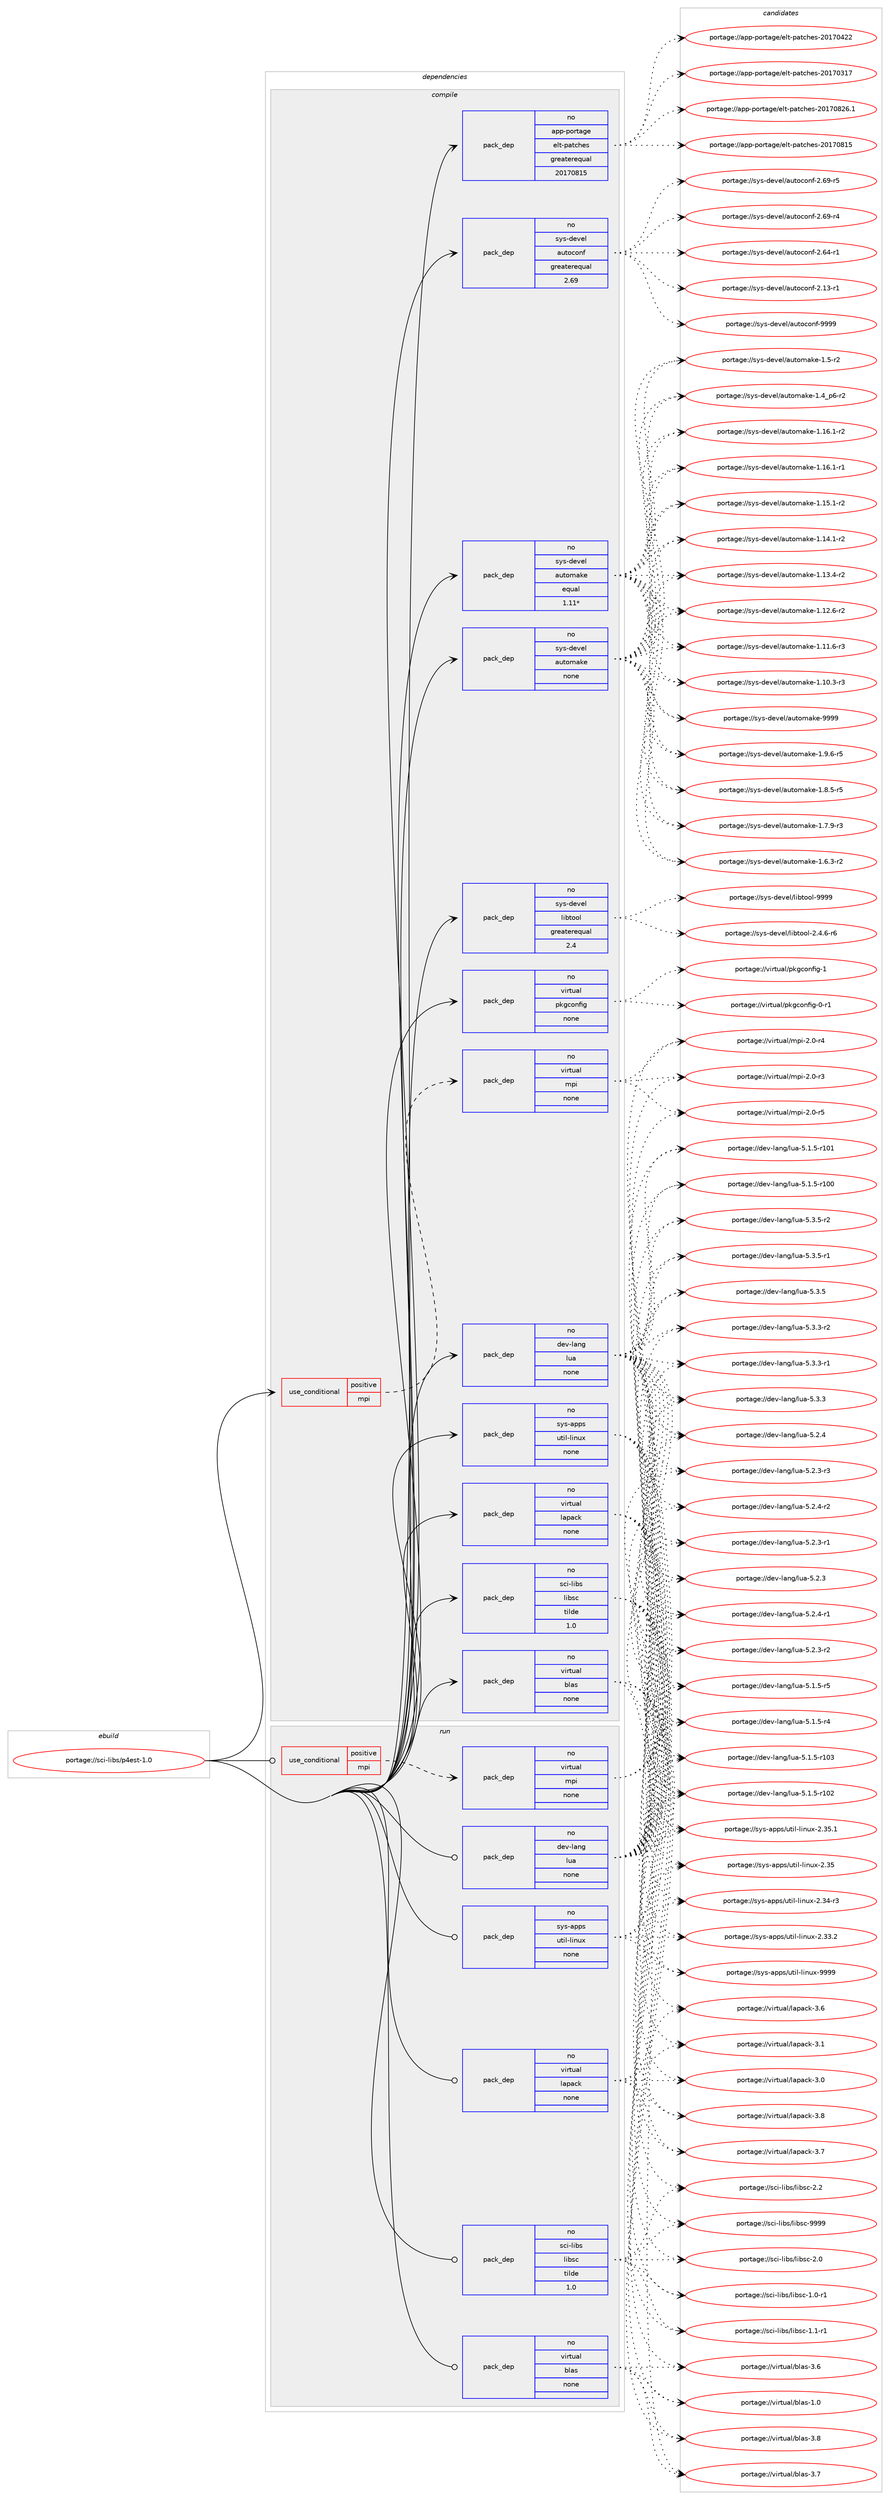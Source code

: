 digraph prolog {

# *************
# Graph options
# *************

newrank=true;
concentrate=true;
compound=true;
graph [rankdir=LR,fontname=Helvetica,fontsize=10,ranksep=1.5];#, ranksep=2.5, nodesep=0.2];
edge  [arrowhead=vee];
node  [fontname=Helvetica,fontsize=10];

# **********
# The ebuild
# **********

subgraph cluster_leftcol {
color=gray;
rank=same;
label=<<i>ebuild</i>>;
id [label="portage://sci-libs/p4est-1.0", color=red, width=4, href="../sci-libs/p4est-1.0.svg"];
}

# ****************
# The dependencies
# ****************

subgraph cluster_midcol {
color=gray;
label=<<i>dependencies</i>>;
subgraph cluster_compile {
fillcolor="#eeeeee";
style=filled;
label=<<i>compile</i>>;
subgraph cond9832 {
dependency47740 [label=<<TABLE BORDER="0" CELLBORDER="1" CELLSPACING="0" CELLPADDING="4"><TR><TD ROWSPAN="3" CELLPADDING="10">use_conditional</TD></TR><TR><TD>positive</TD></TR><TR><TD>mpi</TD></TR></TABLE>>, shape=none, color=red];
subgraph pack36877 {
dependency47741 [label=<<TABLE BORDER="0" CELLBORDER="1" CELLSPACING="0" CELLPADDING="4" WIDTH="220"><TR><TD ROWSPAN="6" CELLPADDING="30">pack_dep</TD></TR><TR><TD WIDTH="110">no</TD></TR><TR><TD>virtual</TD></TR><TR><TD>mpi</TD></TR><TR><TD>none</TD></TR><TR><TD></TD></TR></TABLE>>, shape=none, color=blue];
}
dependency47740:e -> dependency47741:w [weight=20,style="dashed",arrowhead="vee"];
}
id:e -> dependency47740:w [weight=20,style="solid",arrowhead="vee"];
subgraph pack36878 {
dependency47742 [label=<<TABLE BORDER="0" CELLBORDER="1" CELLSPACING="0" CELLPADDING="4" WIDTH="220"><TR><TD ROWSPAN="6" CELLPADDING="30">pack_dep</TD></TR><TR><TD WIDTH="110">no</TD></TR><TR><TD>app-portage</TD></TR><TR><TD>elt-patches</TD></TR><TR><TD>greaterequal</TD></TR><TR><TD>20170815</TD></TR></TABLE>>, shape=none, color=blue];
}
id:e -> dependency47742:w [weight=20,style="solid",arrowhead="vee"];
subgraph pack36879 {
dependency47743 [label=<<TABLE BORDER="0" CELLBORDER="1" CELLSPACING="0" CELLPADDING="4" WIDTH="220"><TR><TD ROWSPAN="6" CELLPADDING="30">pack_dep</TD></TR><TR><TD WIDTH="110">no</TD></TR><TR><TD>dev-lang</TD></TR><TR><TD>lua</TD></TR><TR><TD>none</TD></TR><TR><TD></TD></TR></TABLE>>, shape=none, color=blue];
}
id:e -> dependency47743:w [weight=20,style="solid",arrowhead="vee"];
subgraph pack36880 {
dependency47744 [label=<<TABLE BORDER="0" CELLBORDER="1" CELLSPACING="0" CELLPADDING="4" WIDTH="220"><TR><TD ROWSPAN="6" CELLPADDING="30">pack_dep</TD></TR><TR><TD WIDTH="110">no</TD></TR><TR><TD>sci-libs</TD></TR><TR><TD>libsc</TD></TR><TR><TD>tilde</TD></TR><TR><TD>1.0</TD></TR></TABLE>>, shape=none, color=blue];
}
id:e -> dependency47744:w [weight=20,style="solid",arrowhead="vee"];
subgraph pack36881 {
dependency47745 [label=<<TABLE BORDER="0" CELLBORDER="1" CELLSPACING="0" CELLPADDING="4" WIDTH="220"><TR><TD ROWSPAN="6" CELLPADDING="30">pack_dep</TD></TR><TR><TD WIDTH="110">no</TD></TR><TR><TD>sys-apps</TD></TR><TR><TD>util-linux</TD></TR><TR><TD>none</TD></TR><TR><TD></TD></TR></TABLE>>, shape=none, color=blue];
}
id:e -> dependency47745:w [weight=20,style="solid",arrowhead="vee"];
subgraph pack36882 {
dependency47746 [label=<<TABLE BORDER="0" CELLBORDER="1" CELLSPACING="0" CELLPADDING="4" WIDTH="220"><TR><TD ROWSPAN="6" CELLPADDING="30">pack_dep</TD></TR><TR><TD WIDTH="110">no</TD></TR><TR><TD>sys-devel</TD></TR><TR><TD>autoconf</TD></TR><TR><TD>greaterequal</TD></TR><TR><TD>2.69</TD></TR></TABLE>>, shape=none, color=blue];
}
id:e -> dependency47746:w [weight=20,style="solid",arrowhead="vee"];
subgraph pack36883 {
dependency47747 [label=<<TABLE BORDER="0" CELLBORDER="1" CELLSPACING="0" CELLPADDING="4" WIDTH="220"><TR><TD ROWSPAN="6" CELLPADDING="30">pack_dep</TD></TR><TR><TD WIDTH="110">no</TD></TR><TR><TD>sys-devel</TD></TR><TR><TD>automake</TD></TR><TR><TD>equal</TD></TR><TR><TD>1.11*</TD></TR></TABLE>>, shape=none, color=blue];
}
id:e -> dependency47747:w [weight=20,style="solid",arrowhead="vee"];
subgraph pack36884 {
dependency47748 [label=<<TABLE BORDER="0" CELLBORDER="1" CELLSPACING="0" CELLPADDING="4" WIDTH="220"><TR><TD ROWSPAN="6" CELLPADDING="30">pack_dep</TD></TR><TR><TD WIDTH="110">no</TD></TR><TR><TD>sys-devel</TD></TR><TR><TD>automake</TD></TR><TR><TD>none</TD></TR><TR><TD></TD></TR></TABLE>>, shape=none, color=blue];
}
id:e -> dependency47748:w [weight=20,style="solid",arrowhead="vee"];
subgraph pack36885 {
dependency47749 [label=<<TABLE BORDER="0" CELLBORDER="1" CELLSPACING="0" CELLPADDING="4" WIDTH="220"><TR><TD ROWSPAN="6" CELLPADDING="30">pack_dep</TD></TR><TR><TD WIDTH="110">no</TD></TR><TR><TD>sys-devel</TD></TR><TR><TD>libtool</TD></TR><TR><TD>greaterequal</TD></TR><TR><TD>2.4</TD></TR></TABLE>>, shape=none, color=blue];
}
id:e -> dependency47749:w [weight=20,style="solid",arrowhead="vee"];
subgraph pack36886 {
dependency47750 [label=<<TABLE BORDER="0" CELLBORDER="1" CELLSPACING="0" CELLPADDING="4" WIDTH="220"><TR><TD ROWSPAN="6" CELLPADDING="30">pack_dep</TD></TR><TR><TD WIDTH="110">no</TD></TR><TR><TD>virtual</TD></TR><TR><TD>blas</TD></TR><TR><TD>none</TD></TR><TR><TD></TD></TR></TABLE>>, shape=none, color=blue];
}
id:e -> dependency47750:w [weight=20,style="solid",arrowhead="vee"];
subgraph pack36887 {
dependency47751 [label=<<TABLE BORDER="0" CELLBORDER="1" CELLSPACING="0" CELLPADDING="4" WIDTH="220"><TR><TD ROWSPAN="6" CELLPADDING="30">pack_dep</TD></TR><TR><TD WIDTH="110">no</TD></TR><TR><TD>virtual</TD></TR><TR><TD>lapack</TD></TR><TR><TD>none</TD></TR><TR><TD></TD></TR></TABLE>>, shape=none, color=blue];
}
id:e -> dependency47751:w [weight=20,style="solid",arrowhead="vee"];
subgraph pack36888 {
dependency47752 [label=<<TABLE BORDER="0" CELLBORDER="1" CELLSPACING="0" CELLPADDING="4" WIDTH="220"><TR><TD ROWSPAN="6" CELLPADDING="30">pack_dep</TD></TR><TR><TD WIDTH="110">no</TD></TR><TR><TD>virtual</TD></TR><TR><TD>pkgconfig</TD></TR><TR><TD>none</TD></TR><TR><TD></TD></TR></TABLE>>, shape=none, color=blue];
}
id:e -> dependency47752:w [weight=20,style="solid",arrowhead="vee"];
}
subgraph cluster_compileandrun {
fillcolor="#eeeeee";
style=filled;
label=<<i>compile and run</i>>;
}
subgraph cluster_run {
fillcolor="#eeeeee";
style=filled;
label=<<i>run</i>>;
subgraph cond9833 {
dependency47753 [label=<<TABLE BORDER="0" CELLBORDER="1" CELLSPACING="0" CELLPADDING="4"><TR><TD ROWSPAN="3" CELLPADDING="10">use_conditional</TD></TR><TR><TD>positive</TD></TR><TR><TD>mpi</TD></TR></TABLE>>, shape=none, color=red];
subgraph pack36889 {
dependency47754 [label=<<TABLE BORDER="0" CELLBORDER="1" CELLSPACING="0" CELLPADDING="4" WIDTH="220"><TR><TD ROWSPAN="6" CELLPADDING="30">pack_dep</TD></TR><TR><TD WIDTH="110">no</TD></TR><TR><TD>virtual</TD></TR><TR><TD>mpi</TD></TR><TR><TD>none</TD></TR><TR><TD></TD></TR></TABLE>>, shape=none, color=blue];
}
dependency47753:e -> dependency47754:w [weight=20,style="dashed",arrowhead="vee"];
}
id:e -> dependency47753:w [weight=20,style="solid",arrowhead="odot"];
subgraph pack36890 {
dependency47755 [label=<<TABLE BORDER="0" CELLBORDER="1" CELLSPACING="0" CELLPADDING="4" WIDTH="220"><TR><TD ROWSPAN="6" CELLPADDING="30">pack_dep</TD></TR><TR><TD WIDTH="110">no</TD></TR><TR><TD>dev-lang</TD></TR><TR><TD>lua</TD></TR><TR><TD>none</TD></TR><TR><TD></TD></TR></TABLE>>, shape=none, color=blue];
}
id:e -> dependency47755:w [weight=20,style="solid",arrowhead="odot"];
subgraph pack36891 {
dependency47756 [label=<<TABLE BORDER="0" CELLBORDER="1" CELLSPACING="0" CELLPADDING="4" WIDTH="220"><TR><TD ROWSPAN="6" CELLPADDING="30">pack_dep</TD></TR><TR><TD WIDTH="110">no</TD></TR><TR><TD>sci-libs</TD></TR><TR><TD>libsc</TD></TR><TR><TD>tilde</TD></TR><TR><TD>1.0</TD></TR></TABLE>>, shape=none, color=blue];
}
id:e -> dependency47756:w [weight=20,style="solid",arrowhead="odot"];
subgraph pack36892 {
dependency47757 [label=<<TABLE BORDER="0" CELLBORDER="1" CELLSPACING="0" CELLPADDING="4" WIDTH="220"><TR><TD ROWSPAN="6" CELLPADDING="30">pack_dep</TD></TR><TR><TD WIDTH="110">no</TD></TR><TR><TD>sys-apps</TD></TR><TR><TD>util-linux</TD></TR><TR><TD>none</TD></TR><TR><TD></TD></TR></TABLE>>, shape=none, color=blue];
}
id:e -> dependency47757:w [weight=20,style="solid",arrowhead="odot"];
subgraph pack36893 {
dependency47758 [label=<<TABLE BORDER="0" CELLBORDER="1" CELLSPACING="0" CELLPADDING="4" WIDTH="220"><TR><TD ROWSPAN="6" CELLPADDING="30">pack_dep</TD></TR><TR><TD WIDTH="110">no</TD></TR><TR><TD>virtual</TD></TR><TR><TD>blas</TD></TR><TR><TD>none</TD></TR><TR><TD></TD></TR></TABLE>>, shape=none, color=blue];
}
id:e -> dependency47758:w [weight=20,style="solid",arrowhead="odot"];
subgraph pack36894 {
dependency47759 [label=<<TABLE BORDER="0" CELLBORDER="1" CELLSPACING="0" CELLPADDING="4" WIDTH="220"><TR><TD ROWSPAN="6" CELLPADDING="30">pack_dep</TD></TR><TR><TD WIDTH="110">no</TD></TR><TR><TD>virtual</TD></TR><TR><TD>lapack</TD></TR><TR><TD>none</TD></TR><TR><TD></TD></TR></TABLE>>, shape=none, color=blue];
}
id:e -> dependency47759:w [weight=20,style="solid",arrowhead="odot"];
}
}

# **************
# The candidates
# **************

subgraph cluster_choices {
rank=same;
color=gray;
label=<<i>candidates</i>>;

subgraph choice36877 {
color=black;
nodesep=1;
choice1181051141161179710847109112105455046484511453 [label="portage://virtual/mpi-2.0-r5", color=red, width=4,href="../virtual/mpi-2.0-r5.svg"];
choice1181051141161179710847109112105455046484511452 [label="portage://virtual/mpi-2.0-r4", color=red, width=4,href="../virtual/mpi-2.0-r4.svg"];
choice1181051141161179710847109112105455046484511451 [label="portage://virtual/mpi-2.0-r3", color=red, width=4,href="../virtual/mpi-2.0-r3.svg"];
dependency47741:e -> choice1181051141161179710847109112105455046484511453:w [style=dotted,weight="100"];
dependency47741:e -> choice1181051141161179710847109112105455046484511452:w [style=dotted,weight="100"];
dependency47741:e -> choice1181051141161179710847109112105455046484511451:w [style=dotted,weight="100"];
}
subgraph choice36878 {
color=black;
nodesep=1;
choice971121124511211111411697103101471011081164511297116991041011154550484955485650544649 [label="portage://app-portage/elt-patches-20170826.1", color=red, width=4,href="../app-portage/elt-patches-20170826.1.svg"];
choice97112112451121111141169710310147101108116451129711699104101115455048495548564953 [label="portage://app-portage/elt-patches-20170815", color=red, width=4,href="../app-portage/elt-patches-20170815.svg"];
choice97112112451121111141169710310147101108116451129711699104101115455048495548525050 [label="portage://app-portage/elt-patches-20170422", color=red, width=4,href="../app-portage/elt-patches-20170422.svg"];
choice97112112451121111141169710310147101108116451129711699104101115455048495548514955 [label="portage://app-portage/elt-patches-20170317", color=red, width=4,href="../app-portage/elt-patches-20170317.svg"];
dependency47742:e -> choice971121124511211111411697103101471011081164511297116991041011154550484955485650544649:w [style=dotted,weight="100"];
dependency47742:e -> choice97112112451121111141169710310147101108116451129711699104101115455048495548564953:w [style=dotted,weight="100"];
dependency47742:e -> choice97112112451121111141169710310147101108116451129711699104101115455048495548525050:w [style=dotted,weight="100"];
dependency47742:e -> choice97112112451121111141169710310147101108116451129711699104101115455048495548514955:w [style=dotted,weight="100"];
}
subgraph choice36879 {
color=black;
nodesep=1;
choice100101118451089711010347108117974553465146534511450 [label="portage://dev-lang/lua-5.3.5-r2", color=red, width=4,href="../dev-lang/lua-5.3.5-r2.svg"];
choice100101118451089711010347108117974553465146534511449 [label="portage://dev-lang/lua-5.3.5-r1", color=red, width=4,href="../dev-lang/lua-5.3.5-r1.svg"];
choice10010111845108971101034710811797455346514653 [label="portage://dev-lang/lua-5.3.5", color=red, width=4,href="../dev-lang/lua-5.3.5.svg"];
choice100101118451089711010347108117974553465146514511450 [label="portage://dev-lang/lua-5.3.3-r2", color=red, width=4,href="../dev-lang/lua-5.3.3-r2.svg"];
choice100101118451089711010347108117974553465146514511449 [label="portage://dev-lang/lua-5.3.3-r1", color=red, width=4,href="../dev-lang/lua-5.3.3-r1.svg"];
choice10010111845108971101034710811797455346514651 [label="portage://dev-lang/lua-5.3.3", color=red, width=4,href="../dev-lang/lua-5.3.3.svg"];
choice100101118451089711010347108117974553465046524511450 [label="portage://dev-lang/lua-5.2.4-r2", color=red, width=4,href="../dev-lang/lua-5.2.4-r2.svg"];
choice100101118451089711010347108117974553465046524511449 [label="portage://dev-lang/lua-5.2.4-r1", color=red, width=4,href="../dev-lang/lua-5.2.4-r1.svg"];
choice10010111845108971101034710811797455346504652 [label="portage://dev-lang/lua-5.2.4", color=red, width=4,href="../dev-lang/lua-5.2.4.svg"];
choice100101118451089711010347108117974553465046514511451 [label="portage://dev-lang/lua-5.2.3-r3", color=red, width=4,href="../dev-lang/lua-5.2.3-r3.svg"];
choice100101118451089711010347108117974553465046514511450 [label="portage://dev-lang/lua-5.2.3-r2", color=red, width=4,href="../dev-lang/lua-5.2.3-r2.svg"];
choice100101118451089711010347108117974553465046514511449 [label="portage://dev-lang/lua-5.2.3-r1", color=red, width=4,href="../dev-lang/lua-5.2.3-r1.svg"];
choice10010111845108971101034710811797455346504651 [label="portage://dev-lang/lua-5.2.3", color=red, width=4,href="../dev-lang/lua-5.2.3.svg"];
choice100101118451089711010347108117974553464946534511453 [label="portage://dev-lang/lua-5.1.5-r5", color=red, width=4,href="../dev-lang/lua-5.1.5-r5.svg"];
choice100101118451089711010347108117974553464946534511452 [label="portage://dev-lang/lua-5.1.5-r4", color=red, width=4,href="../dev-lang/lua-5.1.5-r4.svg"];
choice1001011184510897110103471081179745534649465345114494851 [label="portage://dev-lang/lua-5.1.5-r103", color=red, width=4,href="../dev-lang/lua-5.1.5-r103.svg"];
choice1001011184510897110103471081179745534649465345114494850 [label="portage://dev-lang/lua-5.1.5-r102", color=red, width=4,href="../dev-lang/lua-5.1.5-r102.svg"];
choice1001011184510897110103471081179745534649465345114494849 [label="portage://dev-lang/lua-5.1.5-r101", color=red, width=4,href="../dev-lang/lua-5.1.5-r101.svg"];
choice1001011184510897110103471081179745534649465345114494848 [label="portage://dev-lang/lua-5.1.5-r100", color=red, width=4,href="../dev-lang/lua-5.1.5-r100.svg"];
dependency47743:e -> choice100101118451089711010347108117974553465146534511450:w [style=dotted,weight="100"];
dependency47743:e -> choice100101118451089711010347108117974553465146534511449:w [style=dotted,weight="100"];
dependency47743:e -> choice10010111845108971101034710811797455346514653:w [style=dotted,weight="100"];
dependency47743:e -> choice100101118451089711010347108117974553465146514511450:w [style=dotted,weight="100"];
dependency47743:e -> choice100101118451089711010347108117974553465146514511449:w [style=dotted,weight="100"];
dependency47743:e -> choice10010111845108971101034710811797455346514651:w [style=dotted,weight="100"];
dependency47743:e -> choice100101118451089711010347108117974553465046524511450:w [style=dotted,weight="100"];
dependency47743:e -> choice100101118451089711010347108117974553465046524511449:w [style=dotted,weight="100"];
dependency47743:e -> choice10010111845108971101034710811797455346504652:w [style=dotted,weight="100"];
dependency47743:e -> choice100101118451089711010347108117974553465046514511451:w [style=dotted,weight="100"];
dependency47743:e -> choice100101118451089711010347108117974553465046514511450:w [style=dotted,weight="100"];
dependency47743:e -> choice100101118451089711010347108117974553465046514511449:w [style=dotted,weight="100"];
dependency47743:e -> choice10010111845108971101034710811797455346504651:w [style=dotted,weight="100"];
dependency47743:e -> choice100101118451089711010347108117974553464946534511453:w [style=dotted,weight="100"];
dependency47743:e -> choice100101118451089711010347108117974553464946534511452:w [style=dotted,weight="100"];
dependency47743:e -> choice1001011184510897110103471081179745534649465345114494851:w [style=dotted,weight="100"];
dependency47743:e -> choice1001011184510897110103471081179745534649465345114494850:w [style=dotted,weight="100"];
dependency47743:e -> choice1001011184510897110103471081179745534649465345114494849:w [style=dotted,weight="100"];
dependency47743:e -> choice1001011184510897110103471081179745534649465345114494848:w [style=dotted,weight="100"];
}
subgraph choice36880 {
color=black;
nodesep=1;
choice1159910545108105981154710810598115994557575757 [label="portage://sci-libs/libsc-9999", color=red, width=4,href="../sci-libs/libsc-9999.svg"];
choice11599105451081059811547108105981159945504650 [label="portage://sci-libs/libsc-2.2", color=red, width=4,href="../sci-libs/libsc-2.2.svg"];
choice11599105451081059811547108105981159945504648 [label="portage://sci-libs/libsc-2.0", color=red, width=4,href="../sci-libs/libsc-2.0.svg"];
choice115991054510810598115471081059811599454946494511449 [label="portage://sci-libs/libsc-1.1-r1", color=red, width=4,href="../sci-libs/libsc-1.1-r1.svg"];
choice115991054510810598115471081059811599454946484511449 [label="portage://sci-libs/libsc-1.0-r1", color=red, width=4,href="../sci-libs/libsc-1.0-r1.svg"];
dependency47744:e -> choice1159910545108105981154710810598115994557575757:w [style=dotted,weight="100"];
dependency47744:e -> choice11599105451081059811547108105981159945504650:w [style=dotted,weight="100"];
dependency47744:e -> choice11599105451081059811547108105981159945504648:w [style=dotted,weight="100"];
dependency47744:e -> choice115991054510810598115471081059811599454946494511449:w [style=dotted,weight="100"];
dependency47744:e -> choice115991054510810598115471081059811599454946484511449:w [style=dotted,weight="100"];
}
subgraph choice36881 {
color=black;
nodesep=1;
choice115121115459711211211547117116105108451081051101171204557575757 [label="portage://sys-apps/util-linux-9999", color=red, width=4,href="../sys-apps/util-linux-9999.svg"];
choice1151211154597112112115471171161051084510810511011712045504651534649 [label="portage://sys-apps/util-linux-2.35.1", color=red, width=4,href="../sys-apps/util-linux-2.35.1.svg"];
choice115121115459711211211547117116105108451081051101171204550465153 [label="portage://sys-apps/util-linux-2.35", color=red, width=4,href="../sys-apps/util-linux-2.35.svg"];
choice1151211154597112112115471171161051084510810511011712045504651524511451 [label="portage://sys-apps/util-linux-2.34-r3", color=red, width=4,href="../sys-apps/util-linux-2.34-r3.svg"];
choice1151211154597112112115471171161051084510810511011712045504651514650 [label="portage://sys-apps/util-linux-2.33.2", color=red, width=4,href="../sys-apps/util-linux-2.33.2.svg"];
dependency47745:e -> choice115121115459711211211547117116105108451081051101171204557575757:w [style=dotted,weight="100"];
dependency47745:e -> choice1151211154597112112115471171161051084510810511011712045504651534649:w [style=dotted,weight="100"];
dependency47745:e -> choice115121115459711211211547117116105108451081051101171204550465153:w [style=dotted,weight="100"];
dependency47745:e -> choice1151211154597112112115471171161051084510810511011712045504651524511451:w [style=dotted,weight="100"];
dependency47745:e -> choice1151211154597112112115471171161051084510810511011712045504651514650:w [style=dotted,weight="100"];
}
subgraph choice36882 {
color=black;
nodesep=1;
choice115121115451001011181011084797117116111991111101024557575757 [label="portage://sys-devel/autoconf-9999", color=red, width=4,href="../sys-devel/autoconf-9999.svg"];
choice1151211154510010111810110847971171161119911111010245504654574511453 [label="portage://sys-devel/autoconf-2.69-r5", color=red, width=4,href="../sys-devel/autoconf-2.69-r5.svg"];
choice1151211154510010111810110847971171161119911111010245504654574511452 [label="portage://sys-devel/autoconf-2.69-r4", color=red, width=4,href="../sys-devel/autoconf-2.69-r4.svg"];
choice1151211154510010111810110847971171161119911111010245504654524511449 [label="portage://sys-devel/autoconf-2.64-r1", color=red, width=4,href="../sys-devel/autoconf-2.64-r1.svg"];
choice1151211154510010111810110847971171161119911111010245504649514511449 [label="portage://sys-devel/autoconf-2.13-r1", color=red, width=4,href="../sys-devel/autoconf-2.13-r1.svg"];
dependency47746:e -> choice115121115451001011181011084797117116111991111101024557575757:w [style=dotted,weight="100"];
dependency47746:e -> choice1151211154510010111810110847971171161119911111010245504654574511453:w [style=dotted,weight="100"];
dependency47746:e -> choice1151211154510010111810110847971171161119911111010245504654574511452:w [style=dotted,weight="100"];
dependency47746:e -> choice1151211154510010111810110847971171161119911111010245504654524511449:w [style=dotted,weight="100"];
dependency47746:e -> choice1151211154510010111810110847971171161119911111010245504649514511449:w [style=dotted,weight="100"];
}
subgraph choice36883 {
color=black;
nodesep=1;
choice115121115451001011181011084797117116111109971071014557575757 [label="portage://sys-devel/automake-9999", color=red, width=4,href="../sys-devel/automake-9999.svg"];
choice115121115451001011181011084797117116111109971071014549465746544511453 [label="portage://sys-devel/automake-1.9.6-r5", color=red, width=4,href="../sys-devel/automake-1.9.6-r5.svg"];
choice115121115451001011181011084797117116111109971071014549465646534511453 [label="portage://sys-devel/automake-1.8.5-r5", color=red, width=4,href="../sys-devel/automake-1.8.5-r5.svg"];
choice115121115451001011181011084797117116111109971071014549465546574511451 [label="portage://sys-devel/automake-1.7.9-r3", color=red, width=4,href="../sys-devel/automake-1.7.9-r3.svg"];
choice115121115451001011181011084797117116111109971071014549465446514511450 [label="portage://sys-devel/automake-1.6.3-r2", color=red, width=4,href="../sys-devel/automake-1.6.3-r2.svg"];
choice11512111545100101118101108479711711611110997107101454946534511450 [label="portage://sys-devel/automake-1.5-r2", color=red, width=4,href="../sys-devel/automake-1.5-r2.svg"];
choice115121115451001011181011084797117116111109971071014549465295112544511450 [label="portage://sys-devel/automake-1.4_p6-r2", color=red, width=4,href="../sys-devel/automake-1.4_p6-r2.svg"];
choice11512111545100101118101108479711711611110997107101454946495446494511450 [label="portage://sys-devel/automake-1.16.1-r2", color=red, width=4,href="../sys-devel/automake-1.16.1-r2.svg"];
choice11512111545100101118101108479711711611110997107101454946495446494511449 [label="portage://sys-devel/automake-1.16.1-r1", color=red, width=4,href="../sys-devel/automake-1.16.1-r1.svg"];
choice11512111545100101118101108479711711611110997107101454946495346494511450 [label="portage://sys-devel/automake-1.15.1-r2", color=red, width=4,href="../sys-devel/automake-1.15.1-r2.svg"];
choice11512111545100101118101108479711711611110997107101454946495246494511450 [label="portage://sys-devel/automake-1.14.1-r2", color=red, width=4,href="../sys-devel/automake-1.14.1-r2.svg"];
choice11512111545100101118101108479711711611110997107101454946495146524511450 [label="portage://sys-devel/automake-1.13.4-r2", color=red, width=4,href="../sys-devel/automake-1.13.4-r2.svg"];
choice11512111545100101118101108479711711611110997107101454946495046544511450 [label="portage://sys-devel/automake-1.12.6-r2", color=red, width=4,href="../sys-devel/automake-1.12.6-r2.svg"];
choice11512111545100101118101108479711711611110997107101454946494946544511451 [label="portage://sys-devel/automake-1.11.6-r3", color=red, width=4,href="../sys-devel/automake-1.11.6-r3.svg"];
choice11512111545100101118101108479711711611110997107101454946494846514511451 [label="portage://sys-devel/automake-1.10.3-r3", color=red, width=4,href="../sys-devel/automake-1.10.3-r3.svg"];
dependency47747:e -> choice115121115451001011181011084797117116111109971071014557575757:w [style=dotted,weight="100"];
dependency47747:e -> choice115121115451001011181011084797117116111109971071014549465746544511453:w [style=dotted,weight="100"];
dependency47747:e -> choice115121115451001011181011084797117116111109971071014549465646534511453:w [style=dotted,weight="100"];
dependency47747:e -> choice115121115451001011181011084797117116111109971071014549465546574511451:w [style=dotted,weight="100"];
dependency47747:e -> choice115121115451001011181011084797117116111109971071014549465446514511450:w [style=dotted,weight="100"];
dependency47747:e -> choice11512111545100101118101108479711711611110997107101454946534511450:w [style=dotted,weight="100"];
dependency47747:e -> choice115121115451001011181011084797117116111109971071014549465295112544511450:w [style=dotted,weight="100"];
dependency47747:e -> choice11512111545100101118101108479711711611110997107101454946495446494511450:w [style=dotted,weight="100"];
dependency47747:e -> choice11512111545100101118101108479711711611110997107101454946495446494511449:w [style=dotted,weight="100"];
dependency47747:e -> choice11512111545100101118101108479711711611110997107101454946495346494511450:w [style=dotted,weight="100"];
dependency47747:e -> choice11512111545100101118101108479711711611110997107101454946495246494511450:w [style=dotted,weight="100"];
dependency47747:e -> choice11512111545100101118101108479711711611110997107101454946495146524511450:w [style=dotted,weight="100"];
dependency47747:e -> choice11512111545100101118101108479711711611110997107101454946495046544511450:w [style=dotted,weight="100"];
dependency47747:e -> choice11512111545100101118101108479711711611110997107101454946494946544511451:w [style=dotted,weight="100"];
dependency47747:e -> choice11512111545100101118101108479711711611110997107101454946494846514511451:w [style=dotted,weight="100"];
}
subgraph choice36884 {
color=black;
nodesep=1;
choice115121115451001011181011084797117116111109971071014557575757 [label="portage://sys-devel/automake-9999", color=red, width=4,href="../sys-devel/automake-9999.svg"];
choice115121115451001011181011084797117116111109971071014549465746544511453 [label="portage://sys-devel/automake-1.9.6-r5", color=red, width=4,href="../sys-devel/automake-1.9.6-r5.svg"];
choice115121115451001011181011084797117116111109971071014549465646534511453 [label="portage://sys-devel/automake-1.8.5-r5", color=red, width=4,href="../sys-devel/automake-1.8.5-r5.svg"];
choice115121115451001011181011084797117116111109971071014549465546574511451 [label="portage://sys-devel/automake-1.7.9-r3", color=red, width=4,href="../sys-devel/automake-1.7.9-r3.svg"];
choice115121115451001011181011084797117116111109971071014549465446514511450 [label="portage://sys-devel/automake-1.6.3-r2", color=red, width=4,href="../sys-devel/automake-1.6.3-r2.svg"];
choice11512111545100101118101108479711711611110997107101454946534511450 [label="portage://sys-devel/automake-1.5-r2", color=red, width=4,href="../sys-devel/automake-1.5-r2.svg"];
choice115121115451001011181011084797117116111109971071014549465295112544511450 [label="portage://sys-devel/automake-1.4_p6-r2", color=red, width=4,href="../sys-devel/automake-1.4_p6-r2.svg"];
choice11512111545100101118101108479711711611110997107101454946495446494511450 [label="portage://sys-devel/automake-1.16.1-r2", color=red, width=4,href="../sys-devel/automake-1.16.1-r2.svg"];
choice11512111545100101118101108479711711611110997107101454946495446494511449 [label="portage://sys-devel/automake-1.16.1-r1", color=red, width=4,href="../sys-devel/automake-1.16.1-r1.svg"];
choice11512111545100101118101108479711711611110997107101454946495346494511450 [label="portage://sys-devel/automake-1.15.1-r2", color=red, width=4,href="../sys-devel/automake-1.15.1-r2.svg"];
choice11512111545100101118101108479711711611110997107101454946495246494511450 [label="portage://sys-devel/automake-1.14.1-r2", color=red, width=4,href="../sys-devel/automake-1.14.1-r2.svg"];
choice11512111545100101118101108479711711611110997107101454946495146524511450 [label="portage://sys-devel/automake-1.13.4-r2", color=red, width=4,href="../sys-devel/automake-1.13.4-r2.svg"];
choice11512111545100101118101108479711711611110997107101454946495046544511450 [label="portage://sys-devel/automake-1.12.6-r2", color=red, width=4,href="../sys-devel/automake-1.12.6-r2.svg"];
choice11512111545100101118101108479711711611110997107101454946494946544511451 [label="portage://sys-devel/automake-1.11.6-r3", color=red, width=4,href="../sys-devel/automake-1.11.6-r3.svg"];
choice11512111545100101118101108479711711611110997107101454946494846514511451 [label="portage://sys-devel/automake-1.10.3-r3", color=red, width=4,href="../sys-devel/automake-1.10.3-r3.svg"];
dependency47748:e -> choice115121115451001011181011084797117116111109971071014557575757:w [style=dotted,weight="100"];
dependency47748:e -> choice115121115451001011181011084797117116111109971071014549465746544511453:w [style=dotted,weight="100"];
dependency47748:e -> choice115121115451001011181011084797117116111109971071014549465646534511453:w [style=dotted,weight="100"];
dependency47748:e -> choice115121115451001011181011084797117116111109971071014549465546574511451:w [style=dotted,weight="100"];
dependency47748:e -> choice115121115451001011181011084797117116111109971071014549465446514511450:w [style=dotted,weight="100"];
dependency47748:e -> choice11512111545100101118101108479711711611110997107101454946534511450:w [style=dotted,weight="100"];
dependency47748:e -> choice115121115451001011181011084797117116111109971071014549465295112544511450:w [style=dotted,weight="100"];
dependency47748:e -> choice11512111545100101118101108479711711611110997107101454946495446494511450:w [style=dotted,weight="100"];
dependency47748:e -> choice11512111545100101118101108479711711611110997107101454946495446494511449:w [style=dotted,weight="100"];
dependency47748:e -> choice11512111545100101118101108479711711611110997107101454946495346494511450:w [style=dotted,weight="100"];
dependency47748:e -> choice11512111545100101118101108479711711611110997107101454946495246494511450:w [style=dotted,weight="100"];
dependency47748:e -> choice11512111545100101118101108479711711611110997107101454946495146524511450:w [style=dotted,weight="100"];
dependency47748:e -> choice11512111545100101118101108479711711611110997107101454946495046544511450:w [style=dotted,weight="100"];
dependency47748:e -> choice11512111545100101118101108479711711611110997107101454946494946544511451:w [style=dotted,weight="100"];
dependency47748:e -> choice11512111545100101118101108479711711611110997107101454946494846514511451:w [style=dotted,weight="100"];
}
subgraph choice36885 {
color=black;
nodesep=1;
choice1151211154510010111810110847108105981161111111084557575757 [label="portage://sys-devel/libtool-9999", color=red, width=4,href="../sys-devel/libtool-9999.svg"];
choice1151211154510010111810110847108105981161111111084550465246544511454 [label="portage://sys-devel/libtool-2.4.6-r6", color=red, width=4,href="../sys-devel/libtool-2.4.6-r6.svg"];
dependency47749:e -> choice1151211154510010111810110847108105981161111111084557575757:w [style=dotted,weight="100"];
dependency47749:e -> choice1151211154510010111810110847108105981161111111084550465246544511454:w [style=dotted,weight="100"];
}
subgraph choice36886 {
color=black;
nodesep=1;
choice1181051141161179710847981089711545514656 [label="portage://virtual/blas-3.8", color=red, width=4,href="../virtual/blas-3.8.svg"];
choice1181051141161179710847981089711545514655 [label="portage://virtual/blas-3.7", color=red, width=4,href="../virtual/blas-3.7.svg"];
choice1181051141161179710847981089711545514654 [label="portage://virtual/blas-3.6", color=red, width=4,href="../virtual/blas-3.6.svg"];
choice1181051141161179710847981089711545494648 [label="portage://virtual/blas-1.0", color=red, width=4,href="../virtual/blas-1.0.svg"];
dependency47750:e -> choice1181051141161179710847981089711545514656:w [style=dotted,weight="100"];
dependency47750:e -> choice1181051141161179710847981089711545514655:w [style=dotted,weight="100"];
dependency47750:e -> choice1181051141161179710847981089711545514654:w [style=dotted,weight="100"];
dependency47750:e -> choice1181051141161179710847981089711545494648:w [style=dotted,weight="100"];
}
subgraph choice36887 {
color=black;
nodesep=1;
choice118105114116117971084710897112979910745514656 [label="portage://virtual/lapack-3.8", color=red, width=4,href="../virtual/lapack-3.8.svg"];
choice118105114116117971084710897112979910745514655 [label="portage://virtual/lapack-3.7", color=red, width=4,href="../virtual/lapack-3.7.svg"];
choice118105114116117971084710897112979910745514654 [label="portage://virtual/lapack-3.6", color=red, width=4,href="../virtual/lapack-3.6.svg"];
choice118105114116117971084710897112979910745514649 [label="portage://virtual/lapack-3.1", color=red, width=4,href="../virtual/lapack-3.1.svg"];
choice118105114116117971084710897112979910745514648 [label="portage://virtual/lapack-3.0", color=red, width=4,href="../virtual/lapack-3.0.svg"];
dependency47751:e -> choice118105114116117971084710897112979910745514656:w [style=dotted,weight="100"];
dependency47751:e -> choice118105114116117971084710897112979910745514655:w [style=dotted,weight="100"];
dependency47751:e -> choice118105114116117971084710897112979910745514654:w [style=dotted,weight="100"];
dependency47751:e -> choice118105114116117971084710897112979910745514649:w [style=dotted,weight="100"];
dependency47751:e -> choice118105114116117971084710897112979910745514648:w [style=dotted,weight="100"];
}
subgraph choice36888 {
color=black;
nodesep=1;
choice1181051141161179710847112107103991111101021051034549 [label="portage://virtual/pkgconfig-1", color=red, width=4,href="../virtual/pkgconfig-1.svg"];
choice11810511411611797108471121071039911111010210510345484511449 [label="portage://virtual/pkgconfig-0-r1", color=red, width=4,href="../virtual/pkgconfig-0-r1.svg"];
dependency47752:e -> choice1181051141161179710847112107103991111101021051034549:w [style=dotted,weight="100"];
dependency47752:e -> choice11810511411611797108471121071039911111010210510345484511449:w [style=dotted,weight="100"];
}
subgraph choice36889 {
color=black;
nodesep=1;
choice1181051141161179710847109112105455046484511453 [label="portage://virtual/mpi-2.0-r5", color=red, width=4,href="../virtual/mpi-2.0-r5.svg"];
choice1181051141161179710847109112105455046484511452 [label="portage://virtual/mpi-2.0-r4", color=red, width=4,href="../virtual/mpi-2.0-r4.svg"];
choice1181051141161179710847109112105455046484511451 [label="portage://virtual/mpi-2.0-r3", color=red, width=4,href="../virtual/mpi-2.0-r3.svg"];
dependency47754:e -> choice1181051141161179710847109112105455046484511453:w [style=dotted,weight="100"];
dependency47754:e -> choice1181051141161179710847109112105455046484511452:w [style=dotted,weight="100"];
dependency47754:e -> choice1181051141161179710847109112105455046484511451:w [style=dotted,weight="100"];
}
subgraph choice36890 {
color=black;
nodesep=1;
choice100101118451089711010347108117974553465146534511450 [label="portage://dev-lang/lua-5.3.5-r2", color=red, width=4,href="../dev-lang/lua-5.3.5-r2.svg"];
choice100101118451089711010347108117974553465146534511449 [label="portage://dev-lang/lua-5.3.5-r1", color=red, width=4,href="../dev-lang/lua-5.3.5-r1.svg"];
choice10010111845108971101034710811797455346514653 [label="portage://dev-lang/lua-5.3.5", color=red, width=4,href="../dev-lang/lua-5.3.5.svg"];
choice100101118451089711010347108117974553465146514511450 [label="portage://dev-lang/lua-5.3.3-r2", color=red, width=4,href="../dev-lang/lua-5.3.3-r2.svg"];
choice100101118451089711010347108117974553465146514511449 [label="portage://dev-lang/lua-5.3.3-r1", color=red, width=4,href="../dev-lang/lua-5.3.3-r1.svg"];
choice10010111845108971101034710811797455346514651 [label="portage://dev-lang/lua-5.3.3", color=red, width=4,href="../dev-lang/lua-5.3.3.svg"];
choice100101118451089711010347108117974553465046524511450 [label="portage://dev-lang/lua-5.2.4-r2", color=red, width=4,href="../dev-lang/lua-5.2.4-r2.svg"];
choice100101118451089711010347108117974553465046524511449 [label="portage://dev-lang/lua-5.2.4-r1", color=red, width=4,href="../dev-lang/lua-5.2.4-r1.svg"];
choice10010111845108971101034710811797455346504652 [label="portage://dev-lang/lua-5.2.4", color=red, width=4,href="../dev-lang/lua-5.2.4.svg"];
choice100101118451089711010347108117974553465046514511451 [label="portage://dev-lang/lua-5.2.3-r3", color=red, width=4,href="../dev-lang/lua-5.2.3-r3.svg"];
choice100101118451089711010347108117974553465046514511450 [label="portage://dev-lang/lua-5.2.3-r2", color=red, width=4,href="../dev-lang/lua-5.2.3-r2.svg"];
choice100101118451089711010347108117974553465046514511449 [label="portage://dev-lang/lua-5.2.3-r1", color=red, width=4,href="../dev-lang/lua-5.2.3-r1.svg"];
choice10010111845108971101034710811797455346504651 [label="portage://dev-lang/lua-5.2.3", color=red, width=4,href="../dev-lang/lua-5.2.3.svg"];
choice100101118451089711010347108117974553464946534511453 [label="portage://dev-lang/lua-5.1.5-r5", color=red, width=4,href="../dev-lang/lua-5.1.5-r5.svg"];
choice100101118451089711010347108117974553464946534511452 [label="portage://dev-lang/lua-5.1.5-r4", color=red, width=4,href="../dev-lang/lua-5.1.5-r4.svg"];
choice1001011184510897110103471081179745534649465345114494851 [label="portage://dev-lang/lua-5.1.5-r103", color=red, width=4,href="../dev-lang/lua-5.1.5-r103.svg"];
choice1001011184510897110103471081179745534649465345114494850 [label="portage://dev-lang/lua-5.1.5-r102", color=red, width=4,href="../dev-lang/lua-5.1.5-r102.svg"];
choice1001011184510897110103471081179745534649465345114494849 [label="portage://dev-lang/lua-5.1.5-r101", color=red, width=4,href="../dev-lang/lua-5.1.5-r101.svg"];
choice1001011184510897110103471081179745534649465345114494848 [label="portage://dev-lang/lua-5.1.5-r100", color=red, width=4,href="../dev-lang/lua-5.1.5-r100.svg"];
dependency47755:e -> choice100101118451089711010347108117974553465146534511450:w [style=dotted,weight="100"];
dependency47755:e -> choice100101118451089711010347108117974553465146534511449:w [style=dotted,weight="100"];
dependency47755:e -> choice10010111845108971101034710811797455346514653:w [style=dotted,weight="100"];
dependency47755:e -> choice100101118451089711010347108117974553465146514511450:w [style=dotted,weight="100"];
dependency47755:e -> choice100101118451089711010347108117974553465146514511449:w [style=dotted,weight="100"];
dependency47755:e -> choice10010111845108971101034710811797455346514651:w [style=dotted,weight="100"];
dependency47755:e -> choice100101118451089711010347108117974553465046524511450:w [style=dotted,weight="100"];
dependency47755:e -> choice100101118451089711010347108117974553465046524511449:w [style=dotted,weight="100"];
dependency47755:e -> choice10010111845108971101034710811797455346504652:w [style=dotted,weight="100"];
dependency47755:e -> choice100101118451089711010347108117974553465046514511451:w [style=dotted,weight="100"];
dependency47755:e -> choice100101118451089711010347108117974553465046514511450:w [style=dotted,weight="100"];
dependency47755:e -> choice100101118451089711010347108117974553465046514511449:w [style=dotted,weight="100"];
dependency47755:e -> choice10010111845108971101034710811797455346504651:w [style=dotted,weight="100"];
dependency47755:e -> choice100101118451089711010347108117974553464946534511453:w [style=dotted,weight="100"];
dependency47755:e -> choice100101118451089711010347108117974553464946534511452:w [style=dotted,weight="100"];
dependency47755:e -> choice1001011184510897110103471081179745534649465345114494851:w [style=dotted,weight="100"];
dependency47755:e -> choice1001011184510897110103471081179745534649465345114494850:w [style=dotted,weight="100"];
dependency47755:e -> choice1001011184510897110103471081179745534649465345114494849:w [style=dotted,weight="100"];
dependency47755:e -> choice1001011184510897110103471081179745534649465345114494848:w [style=dotted,weight="100"];
}
subgraph choice36891 {
color=black;
nodesep=1;
choice1159910545108105981154710810598115994557575757 [label="portage://sci-libs/libsc-9999", color=red, width=4,href="../sci-libs/libsc-9999.svg"];
choice11599105451081059811547108105981159945504650 [label="portage://sci-libs/libsc-2.2", color=red, width=4,href="../sci-libs/libsc-2.2.svg"];
choice11599105451081059811547108105981159945504648 [label="portage://sci-libs/libsc-2.0", color=red, width=4,href="../sci-libs/libsc-2.0.svg"];
choice115991054510810598115471081059811599454946494511449 [label="portage://sci-libs/libsc-1.1-r1", color=red, width=4,href="../sci-libs/libsc-1.1-r1.svg"];
choice115991054510810598115471081059811599454946484511449 [label="portage://sci-libs/libsc-1.0-r1", color=red, width=4,href="../sci-libs/libsc-1.0-r1.svg"];
dependency47756:e -> choice1159910545108105981154710810598115994557575757:w [style=dotted,weight="100"];
dependency47756:e -> choice11599105451081059811547108105981159945504650:w [style=dotted,weight="100"];
dependency47756:e -> choice11599105451081059811547108105981159945504648:w [style=dotted,weight="100"];
dependency47756:e -> choice115991054510810598115471081059811599454946494511449:w [style=dotted,weight="100"];
dependency47756:e -> choice115991054510810598115471081059811599454946484511449:w [style=dotted,weight="100"];
}
subgraph choice36892 {
color=black;
nodesep=1;
choice115121115459711211211547117116105108451081051101171204557575757 [label="portage://sys-apps/util-linux-9999", color=red, width=4,href="../sys-apps/util-linux-9999.svg"];
choice1151211154597112112115471171161051084510810511011712045504651534649 [label="portage://sys-apps/util-linux-2.35.1", color=red, width=4,href="../sys-apps/util-linux-2.35.1.svg"];
choice115121115459711211211547117116105108451081051101171204550465153 [label="portage://sys-apps/util-linux-2.35", color=red, width=4,href="../sys-apps/util-linux-2.35.svg"];
choice1151211154597112112115471171161051084510810511011712045504651524511451 [label="portage://sys-apps/util-linux-2.34-r3", color=red, width=4,href="../sys-apps/util-linux-2.34-r3.svg"];
choice1151211154597112112115471171161051084510810511011712045504651514650 [label="portage://sys-apps/util-linux-2.33.2", color=red, width=4,href="../sys-apps/util-linux-2.33.2.svg"];
dependency47757:e -> choice115121115459711211211547117116105108451081051101171204557575757:w [style=dotted,weight="100"];
dependency47757:e -> choice1151211154597112112115471171161051084510810511011712045504651534649:w [style=dotted,weight="100"];
dependency47757:e -> choice115121115459711211211547117116105108451081051101171204550465153:w [style=dotted,weight="100"];
dependency47757:e -> choice1151211154597112112115471171161051084510810511011712045504651524511451:w [style=dotted,weight="100"];
dependency47757:e -> choice1151211154597112112115471171161051084510810511011712045504651514650:w [style=dotted,weight="100"];
}
subgraph choice36893 {
color=black;
nodesep=1;
choice1181051141161179710847981089711545514656 [label="portage://virtual/blas-3.8", color=red, width=4,href="../virtual/blas-3.8.svg"];
choice1181051141161179710847981089711545514655 [label="portage://virtual/blas-3.7", color=red, width=4,href="../virtual/blas-3.7.svg"];
choice1181051141161179710847981089711545514654 [label="portage://virtual/blas-3.6", color=red, width=4,href="../virtual/blas-3.6.svg"];
choice1181051141161179710847981089711545494648 [label="portage://virtual/blas-1.0", color=red, width=4,href="../virtual/blas-1.0.svg"];
dependency47758:e -> choice1181051141161179710847981089711545514656:w [style=dotted,weight="100"];
dependency47758:e -> choice1181051141161179710847981089711545514655:w [style=dotted,weight="100"];
dependency47758:e -> choice1181051141161179710847981089711545514654:w [style=dotted,weight="100"];
dependency47758:e -> choice1181051141161179710847981089711545494648:w [style=dotted,weight="100"];
}
subgraph choice36894 {
color=black;
nodesep=1;
choice118105114116117971084710897112979910745514656 [label="portage://virtual/lapack-3.8", color=red, width=4,href="../virtual/lapack-3.8.svg"];
choice118105114116117971084710897112979910745514655 [label="portage://virtual/lapack-3.7", color=red, width=4,href="../virtual/lapack-3.7.svg"];
choice118105114116117971084710897112979910745514654 [label="portage://virtual/lapack-3.6", color=red, width=4,href="../virtual/lapack-3.6.svg"];
choice118105114116117971084710897112979910745514649 [label="portage://virtual/lapack-3.1", color=red, width=4,href="../virtual/lapack-3.1.svg"];
choice118105114116117971084710897112979910745514648 [label="portage://virtual/lapack-3.0", color=red, width=4,href="../virtual/lapack-3.0.svg"];
dependency47759:e -> choice118105114116117971084710897112979910745514656:w [style=dotted,weight="100"];
dependency47759:e -> choice118105114116117971084710897112979910745514655:w [style=dotted,weight="100"];
dependency47759:e -> choice118105114116117971084710897112979910745514654:w [style=dotted,weight="100"];
dependency47759:e -> choice118105114116117971084710897112979910745514649:w [style=dotted,weight="100"];
dependency47759:e -> choice118105114116117971084710897112979910745514648:w [style=dotted,weight="100"];
}
}

}
